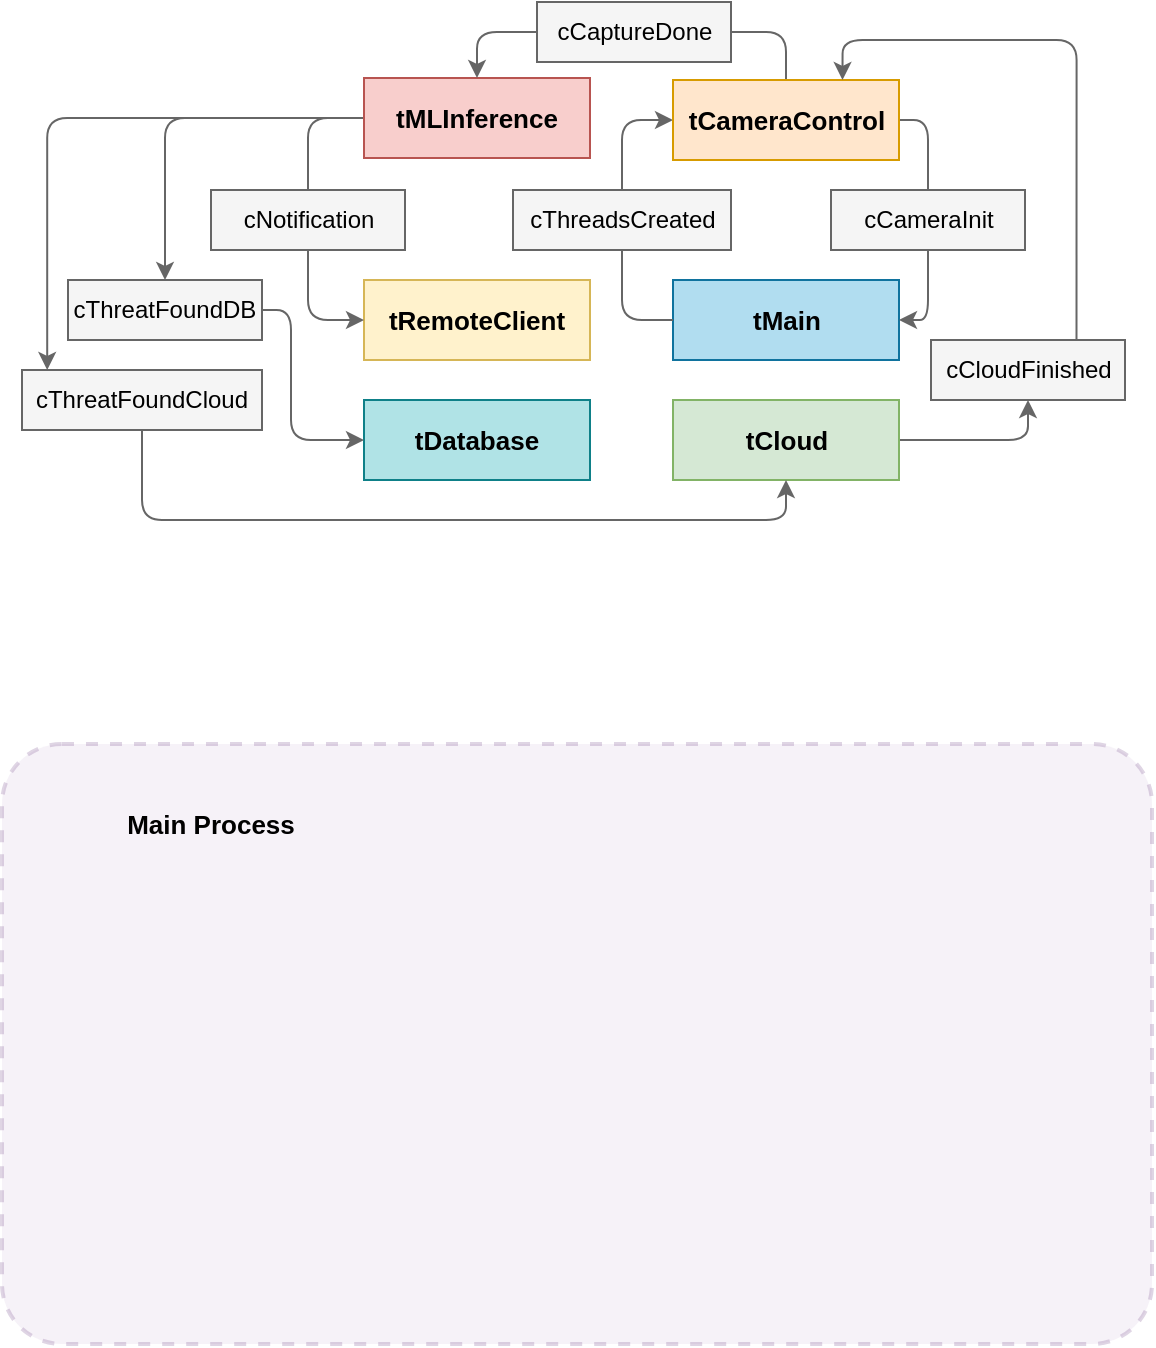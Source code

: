 <mxfile version="12.3.2" type="device" pages="1"><diagram id="PzCi5wnibOFXu29tSusr" name="Page-1"><mxGraphModel dx="1913" dy="846" grid="1" gridSize="10" guides="1" tooltips="1" connect="1" arrows="1" fold="1" page="1" pageScale="1" pageWidth="827" pageHeight="1169" math="0" shadow="0"><root><mxCell id="0"/><mxCell id="1" parent="0"/><mxCell id="2098x04CU32bWm4ZG1rP-57" style="edgeStyle=orthogonalEdgeStyle;rounded=1;orthogonalLoop=1;jettySize=auto;html=1;exitX=0.5;exitY=0;exitDx=0;exitDy=0;entryX=1;entryY=0.5;entryDx=0;entryDy=0;endArrow=none;endFill=0;fillColor=#f5f5f5;strokeColor=#666666;" parent="1" source="2098x04CU32bWm4ZG1rP-47" target="2098x04CU32bWm4ZG1rP-55" edge="1"><mxGeometry relative="1" as="geometry"><Array as="points"><mxPoint x="-292.5" y="228"/></Array></mxGeometry></mxCell><mxCell id="2098x04CU32bWm4ZG1rP-63" style="edgeStyle=orthogonalEdgeStyle;rounded=1;orthogonalLoop=1;jettySize=auto;html=1;exitX=1;exitY=0.5;exitDx=0;exitDy=0;entryX=0.5;entryY=0;entryDx=0;entryDy=0;endArrow=none;endFill=0;fillColor=#f5f5f5;strokeColor=#666666;" parent="1" source="2098x04CU32bWm4ZG1rP-47" target="2098x04CU32bWm4ZG1rP-60" edge="1"><mxGeometry relative="1" as="geometry"/></mxCell><mxCell id="2098x04CU32bWm4ZG1rP-67" style="edgeStyle=orthogonalEdgeStyle;rounded=1;orthogonalLoop=1;jettySize=auto;html=1;exitX=0;exitY=0.5;exitDx=0;exitDy=0;endArrow=none;endFill=0;startArrow=classic;startFill=1;fillColor=#f5f5f5;strokeColor=#666666;" parent="1" source="2098x04CU32bWm4ZG1rP-47" target="2098x04CU32bWm4ZG1rP-66" edge="1"><mxGeometry relative="1" as="geometry"/></mxCell><mxCell id="2098x04CU32bWm4ZG1rP-47" value="tCameraControl" style="rounded=0;whiteSpace=wrap;html=1;fillColor=#ffe6cc;strokeColor=#d79b00;strokeWidth=1;fontStyle=1;fontSize=13;" parent="1" vertex="1"><mxGeometry x="-349.5" y="252" width="113" height="40" as="geometry"/></mxCell><mxCell id="2098x04CU32bWm4ZG1rP-70" style="edgeStyle=orthogonalEdgeStyle;rounded=1;orthogonalLoop=1;jettySize=auto;html=1;exitX=0;exitY=0.5;exitDx=0;exitDy=0;entryX=0.5;entryY=0;entryDx=0;entryDy=0;startArrow=none;startFill=0;endArrow=none;endFill=0;fontSize=12;fillColor=#f5f5f5;strokeColor=#666666;" parent="1" source="2098x04CU32bWm4ZG1rP-48" target="2098x04CU32bWm4ZG1rP-69" edge="1"><mxGeometry relative="1" as="geometry"/></mxCell><mxCell id="2098x04CU32bWm4ZG1rP-77" style="edgeStyle=orthogonalEdgeStyle;rounded=1;orthogonalLoop=1;jettySize=auto;html=1;exitX=0;exitY=0.5;exitDx=0;exitDy=0;startArrow=none;startFill=0;endArrow=classic;endFill=1;fontSize=12;fillColor=#f5f5f5;strokeColor=#666666;" parent="1" source="2098x04CU32bWm4ZG1rP-48" target="2098x04CU32bWm4ZG1rP-75" edge="1"><mxGeometry relative="1" as="geometry"/></mxCell><mxCell id="2098x04CU32bWm4ZG1rP-78" style="edgeStyle=orthogonalEdgeStyle;rounded=1;orthogonalLoop=1;jettySize=auto;html=1;exitX=0;exitY=0.5;exitDx=0;exitDy=0;startArrow=none;startFill=0;endArrow=classic;endFill=1;fontSize=12;entryX=0.105;entryY=-0.001;entryDx=0;entryDy=0;entryPerimeter=0;fillColor=#f5f5f5;strokeColor=#666666;" parent="1" source="2098x04CU32bWm4ZG1rP-48" target="2098x04CU32bWm4ZG1rP-74" edge="1"><mxGeometry relative="1" as="geometry"/></mxCell><mxCell id="2098x04CU32bWm4ZG1rP-48" value="tMLInference" style="rounded=0;whiteSpace=wrap;html=1;fillColor=#f8cecc;strokeColor=#b85450;strokeWidth=1;fontStyle=1;fontSize=13;" parent="1" vertex="1"><mxGeometry x="-504" y="251" width="113" height="40" as="geometry"/></mxCell><mxCell id="2098x04CU32bWm4ZG1rP-49" value="tMain" style="rounded=0;whiteSpace=wrap;html=1;fillColor=#b1ddf0;strokeColor=#10739e;strokeWidth=1;fontStyle=1;fontSize=13;" parent="1" vertex="1"><mxGeometry x="-349.5" y="352" width="113" height="40" as="geometry"/></mxCell><mxCell id="2098x04CU32bWm4ZG1rP-51" value="tRemoteClient" style="rounded=0;whiteSpace=wrap;html=1;fillColor=#fff2cc;strokeColor=#d6b656;strokeWidth=1;fontStyle=1;fontSize=13;" parent="1" vertex="1"><mxGeometry x="-504" y="352" width="113" height="40" as="geometry"/></mxCell><mxCell id="2098x04CU32bWm4ZG1rP-83" style="edgeStyle=orthogonalEdgeStyle;rounded=1;orthogonalLoop=1;jettySize=auto;html=1;exitX=1;exitY=0.5;exitDx=0;exitDy=0;entryX=0.5;entryY=1;entryDx=0;entryDy=0;startArrow=none;startFill=0;endArrow=classic;endFill=1;fontSize=12;fillColor=#f5f5f5;strokeColor=#666666;" parent="1" source="2098x04CU32bWm4ZG1rP-52" target="2098x04CU32bWm4ZG1rP-82" edge="1"><mxGeometry relative="1" as="geometry"/></mxCell><mxCell id="2098x04CU32bWm4ZG1rP-52" value="tCloud" style="rounded=0;whiteSpace=wrap;html=1;fillColor=#d5e8d4;strokeColor=#82b366;strokeWidth=1;fontStyle=1;fontSize=13;" parent="1" vertex="1"><mxGeometry x="-349.5" y="412" width="113" height="40" as="geometry"/></mxCell><mxCell id="2098x04CU32bWm4ZG1rP-53" value="tDatabase" style="rounded=0;whiteSpace=wrap;html=1;fillColor=#b0e3e6;strokeColor=#0e8088;strokeWidth=1;fontStyle=1;fontSize=13;" parent="1" vertex="1"><mxGeometry x="-504" y="412" width="113" height="40" as="geometry"/></mxCell><mxCell id="2098x04CU32bWm4ZG1rP-58" style="edgeStyle=orthogonalEdgeStyle;rounded=1;orthogonalLoop=1;jettySize=auto;html=1;exitX=0;exitY=0.5;exitDx=0;exitDy=0;fillColor=#f5f5f5;strokeColor=#666666;" parent="1" source="2098x04CU32bWm4ZG1rP-55" target="2098x04CU32bWm4ZG1rP-48" edge="1"><mxGeometry relative="1" as="geometry"/></mxCell><mxCell id="2098x04CU32bWm4ZG1rP-55" value="&lt;span style=&quot;font-weight: 400; font-size: 12px;&quot;&gt;&lt;font style=&quot;font-size: 12px;&quot;&gt;cCaptureDone&lt;/font&gt;&lt;/span&gt;" style="rounded=0;whiteSpace=wrap;html=1;fillColor=#f5f5f5;strokeColor=#666666;strokeWidth=1;fontStyle=1;fontSize=12;fontColor=#000000;" parent="1" vertex="1"><mxGeometry x="-417.5" y="213" width="97" height="30" as="geometry"/></mxCell><mxCell id="2098x04CU32bWm4ZG1rP-65" style="edgeStyle=orthogonalEdgeStyle;rounded=1;orthogonalLoop=1;jettySize=auto;html=1;exitX=0.5;exitY=1;exitDx=0;exitDy=0;entryX=1;entryY=0.5;entryDx=0;entryDy=0;endArrow=classic;endFill=1;fillColor=#f5f5f5;strokeColor=#666666;" parent="1" source="2098x04CU32bWm4ZG1rP-60" target="2098x04CU32bWm4ZG1rP-49" edge="1"><mxGeometry relative="1" as="geometry"><Array as="points"><mxPoint x="-221.5" y="372"/></Array></mxGeometry></mxCell><mxCell id="2098x04CU32bWm4ZG1rP-60" value="&lt;span style=&quot;font-weight: 400; font-size: 12px;&quot;&gt;&lt;font style=&quot;font-size: 12px;&quot;&gt;cCameraInit&lt;/font&gt;&lt;/span&gt;" style="rounded=0;whiteSpace=wrap;html=1;fillColor=#f5f5f5;strokeColor=#666666;strokeWidth=1;fontStyle=1;fontSize=12;fontColor=#000000;" parent="1" vertex="1"><mxGeometry x="-270.5" y="307" width="97" height="30" as="geometry"/></mxCell><mxCell id="2098x04CU32bWm4ZG1rP-68" style="edgeStyle=orthogonalEdgeStyle;rounded=1;orthogonalLoop=1;jettySize=auto;html=1;exitX=0.5;exitY=1;exitDx=0;exitDy=0;entryX=0;entryY=0.5;entryDx=0;entryDy=0;endArrow=none;endFill=0;fillColor=#f5f5f5;strokeColor=#666666;" parent="1" source="2098x04CU32bWm4ZG1rP-66" target="2098x04CU32bWm4ZG1rP-49" edge="1"><mxGeometry relative="1" as="geometry"/></mxCell><mxCell id="2098x04CU32bWm4ZG1rP-66" value="&lt;span style=&quot;font-weight: 400; font-size: 12px;&quot;&gt;cThreadsCreated&lt;/span&gt;" style="rounded=0;whiteSpace=wrap;html=1;fillColor=#f5f5f5;strokeColor=#666666;strokeWidth=1;fontStyle=1;fontSize=12;fontColor=#000000;" parent="1" vertex="1"><mxGeometry x="-429.5" y="307" width="109" height="30" as="geometry"/></mxCell><mxCell id="2098x04CU32bWm4ZG1rP-71" style="edgeStyle=orthogonalEdgeStyle;rounded=1;orthogonalLoop=1;jettySize=auto;html=1;exitX=0.5;exitY=1;exitDx=0;exitDy=0;entryX=0;entryY=0.5;entryDx=0;entryDy=0;startArrow=none;startFill=0;endArrow=classic;endFill=1;fontSize=12;fillColor=#f5f5f5;strokeColor=#666666;" parent="1" source="2098x04CU32bWm4ZG1rP-69" target="2098x04CU32bWm4ZG1rP-51" edge="1"><mxGeometry relative="1" as="geometry"/></mxCell><mxCell id="2098x04CU32bWm4ZG1rP-69" value="&lt;span style=&quot;font-weight: 400 ; font-size: 12px&quot;&gt;&lt;font style=&quot;font-size: 12px&quot;&gt;cNotification&lt;/font&gt;&lt;/span&gt;" style="rounded=0;whiteSpace=wrap;html=1;fillColor=#f5f5f5;strokeColor=#666666;strokeWidth=1;fontStyle=1;fontSize=12;fontColor=#000000;" parent="1" vertex="1"><mxGeometry x="-580.5" y="307" width="97" height="30" as="geometry"/></mxCell><mxCell id="2098x04CU32bWm4ZG1rP-81" style="edgeStyle=orthogonalEdgeStyle;rounded=1;orthogonalLoop=1;jettySize=auto;html=1;exitX=0.5;exitY=1;exitDx=0;exitDy=0;entryX=0.5;entryY=1;entryDx=0;entryDy=0;startArrow=none;startFill=0;endArrow=classic;endFill=1;fontSize=12;fillColor=#f5f5f5;strokeColor=#666666;" parent="1" source="2098x04CU32bWm4ZG1rP-74" target="2098x04CU32bWm4ZG1rP-52" edge="1"><mxGeometry relative="1" as="geometry"/></mxCell><mxCell id="2098x04CU32bWm4ZG1rP-74" value="&lt;span style=&quot;font-weight: 400&quot;&gt;cThreatFoundCloud&lt;/span&gt;" style="rounded=0;whiteSpace=wrap;html=1;fillColor=#f5f5f5;strokeColor=#666666;strokeWidth=1;fontStyle=1;fontSize=12;fontColor=#000000;" parent="1" vertex="1"><mxGeometry x="-675" y="397" width="120" height="30" as="geometry"/></mxCell><mxCell id="2098x04CU32bWm4ZG1rP-80" style="edgeStyle=orthogonalEdgeStyle;rounded=1;orthogonalLoop=1;jettySize=auto;html=1;exitX=1;exitY=0.5;exitDx=0;exitDy=0;entryX=0;entryY=0.5;entryDx=0;entryDy=0;startArrow=none;startFill=0;endArrow=classic;endFill=1;fontSize=12;fillColor=#f5f5f5;strokeColor=#666666;" parent="1" source="2098x04CU32bWm4ZG1rP-75" target="2098x04CU32bWm4ZG1rP-53" edge="1"><mxGeometry relative="1" as="geometry"><Array as="points"><mxPoint x="-540.5" y="367"/><mxPoint x="-540.5" y="432"/></Array></mxGeometry></mxCell><mxCell id="2098x04CU32bWm4ZG1rP-75" value="&lt;span style=&quot;font-weight: 400&quot;&gt;cThreatFoundDB&lt;/span&gt;" style="rounded=0;whiteSpace=wrap;html=1;fillColor=#f5f5f5;strokeColor=#666666;strokeWidth=1;fontStyle=1;fontSize=12;fontColor=#000000;" parent="1" vertex="1"><mxGeometry x="-652" y="352" width="97" height="30" as="geometry"/></mxCell><mxCell id="2098x04CU32bWm4ZG1rP-84" style="edgeStyle=orthogonalEdgeStyle;rounded=1;orthogonalLoop=1;jettySize=auto;html=1;exitX=0.75;exitY=0;exitDx=0;exitDy=0;entryX=0.75;entryY=0;entryDx=0;entryDy=0;startArrow=none;startFill=0;endArrow=classic;endFill=1;fontSize=12;fillColor=#f5f5f5;strokeColor=#666666;" parent="1" source="2098x04CU32bWm4ZG1rP-82" target="2098x04CU32bWm4ZG1rP-47" edge="1"><mxGeometry relative="1" as="geometry"/></mxCell><mxCell id="2098x04CU32bWm4ZG1rP-82" value="&lt;span style=&quot;font-weight: 400&quot;&gt;cCloudFinished&lt;/span&gt;" style="rounded=0;whiteSpace=wrap;html=1;fillColor=#f5f5f5;strokeColor=#666666;strokeWidth=1;fontStyle=1;fontSize=12;fontColor=#000000;" parent="1" vertex="1"><mxGeometry x="-220.5" y="382" width="97" height="30" as="geometry"/></mxCell><mxCell id="uXrFvXB623MfwLw5sO4j-1" value="" style="rounded=1;whiteSpace=wrap;html=1;dashed=1;strokeColor=#9673a6;strokeWidth=2;fillColor=#e1d5e7;fontSize=12;opacity=30;arcSize=10;" vertex="1" parent="1"><mxGeometry x="-685" y="584" width="575" height="300" as="geometry"/></mxCell><mxCell id="uXrFvXB623MfwLw5sO4j-2" value="&lt;span style=&quot;font-size: 13px&quot;&gt;&lt;b&gt;Main Process&lt;/b&gt;&lt;/span&gt;" style="text;html=1;strokeColor=none;fillColor=none;align=center;verticalAlign=middle;whiteSpace=wrap;rounded=0;dashed=1;fontSize=12;fontColor=#000000;opacity=40;" vertex="1" parent="1"><mxGeometry x="-629" y="614" width="97" height="20" as="geometry"/></mxCell></root></mxGraphModel></diagram></mxfile>